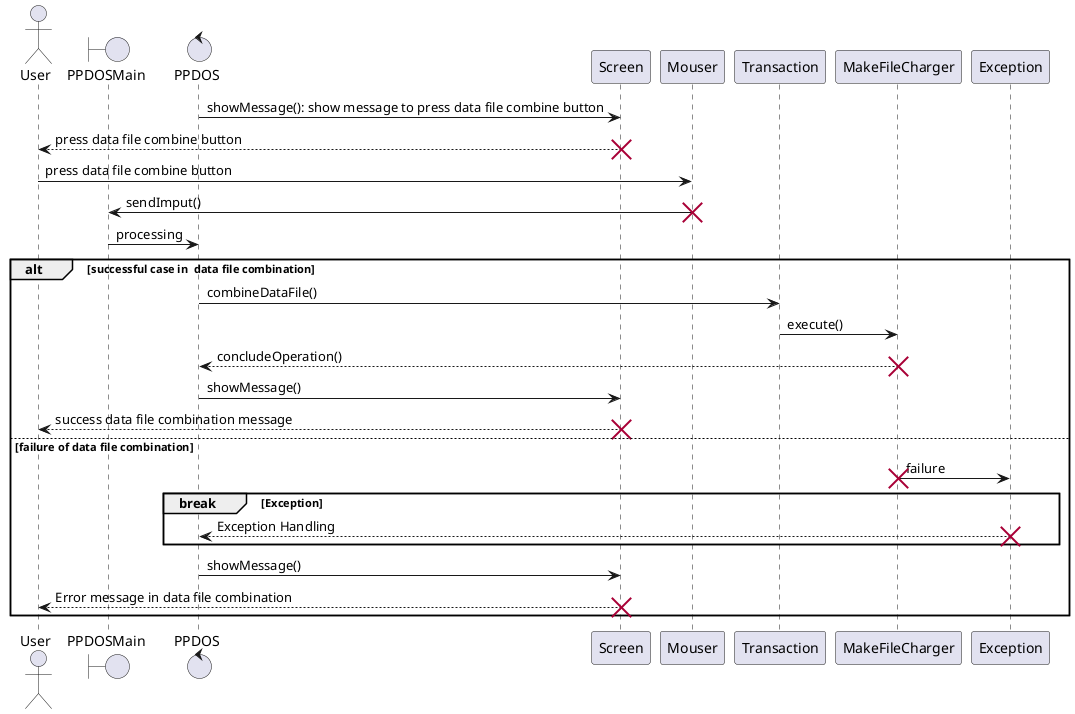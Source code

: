 @startuml
actor User as Foo1
boundary PPDOSMain as Foo2
control PPDOS as Foo3
Foo3 -> Screen: showMessage(): show message to press data file combine button
Screen --> Foo1: press data file combine button
destroy Screen
Foo1 -> Mouser: press data file combine button
Mouser -> Foo2: sendImput()
destroy Mouser
Foo2 -> Foo3: processing
alt successful case in  data file combination
    Foo3 -> Transaction: combineDataFile()
    Transaction -> MakeFileCharger: execute()
    MakeFileCharger --> Foo3:concludeOperation()
    destroy MakeFileCharger
    Foo3 -> Screen: showMessage() 
    Screen --> Foo1: success data file combination message
    destroy Screen
else failure of data file combination
    MakeFileCharger -> Exception: failure
    destroy MakeFileCharger
    break Exception 
        Exception  --> Foo3: Exception Handling 
        destroy Exception
    end 
    Foo3 -> Screen: showMessage()
    Screen --> Foo1: Error message in data file combination
    destroy Screen
end
@enduml